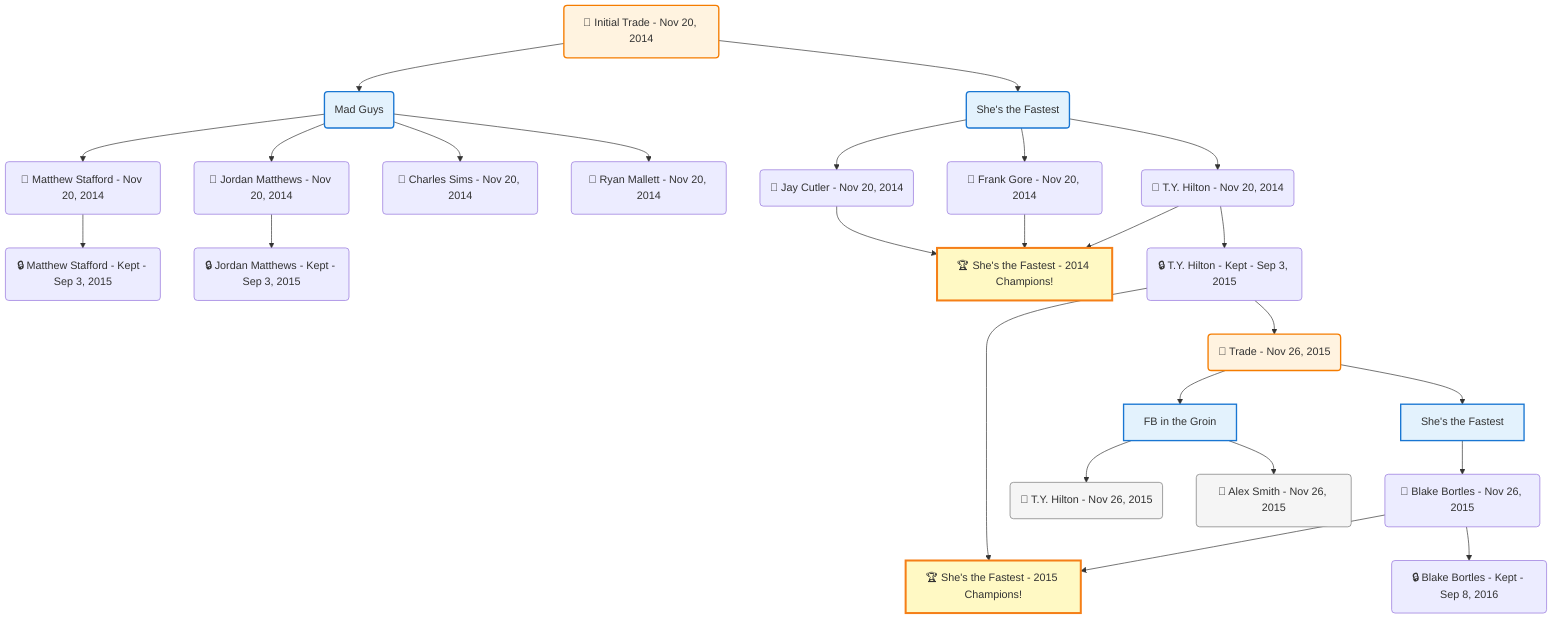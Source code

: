 flowchart TD

    TRADE_MAIN("🔄 Initial Trade - Nov 20, 2014")
    TEAM_1("Mad Guys")
    TEAM_2("She's the Fastest")
    NODE_2f1c54b7-79b1-42ba-86be-368f9df9f8b8("🔄 Matthew Stafford - Nov 20, 2014")
    NODE_e11af067-6a7b-4c47-85b7-e5a2c3d23008("🔒 Matthew Stafford - Kept - Sep 3, 2015")
    NODE_2215c458-b5ef-4a39-ac64-9cdaf1009882("🔄 Jordan Matthews - Nov 20, 2014")
    NODE_80e8bbc0-18c8-4a2e-81a4-ce6146f50db7("🔒 Jordan Matthews - Kept - Sep 3, 2015")
    NODE_895daed7-a1a7-442a-bd0e-a77576099400("🔄 Jay Cutler - Nov 20, 2014")
    CHAMP_4449259f-64af-44fd-9235-1facc0926234_2014["🏆 She's the Fastest - 2014 Champions!"]
    NODE_eab7f6ea-bcc2-4538-9d5e-a8479a76eacc("🔄 Frank Gore - Nov 20, 2014")
    NODE_b249b045-4e64-4783-b84d-a9c8a0eb5b47("🔄 T.Y. Hilton - Nov 20, 2014")
    NODE_4270cdd0-d934-4925-a55d-68669dff2a08("🔒 T.Y. Hilton - Kept - Sep 3, 2015")
    CHAMP_4449259f-64af-44fd-9235-1facc0926234_2015["🏆 She's the Fastest - 2015 Champions!"]
    TRADE_9d0f1444-426c-46c3-a54b-120357805d45_3("🔄 Trade - Nov 26, 2015")
    TEAM_f483ecf1-cd17-4991-854b-e52dfc957b45_4["FB in the Groin"]
    NODE_c1c08c0f-eff3-4159-98fe-478bf04f82ba("🔄 T.Y. Hilton - Nov 26, 2015")
    NODE_44dbebca-f23f-480d-bd24-89e8e0380788("🔄 Alex Smith - Nov 26, 2015")
    TEAM_4449259f-64af-44fd-9235-1facc0926234_5["She's the Fastest"]
    NODE_a09f5579-b9e8-4c33-8b6b-6ddb25a8392a("🔄 Blake Bortles - Nov 26, 2015")
    NODE_c0189ab0-4f28-44f2-8b72-ef3b03205b1b("🔒 Blake Bortles - Kept - Sep 8, 2016")
    NODE_10a1599e-35fd-4ee2-ba67-ebaedc077a9c("🔄 Charles Sims - Nov 20, 2014")
    NODE_9762ce52-b8af-4f54-b51b-f4694eaf83ba("🔄 Ryan Mallett - Nov 20, 2014")

    TRADE_MAIN --> TEAM_1
    TRADE_MAIN --> TEAM_2
    TEAM_1 --> NODE_2f1c54b7-79b1-42ba-86be-368f9df9f8b8
    NODE_2f1c54b7-79b1-42ba-86be-368f9df9f8b8 --> NODE_e11af067-6a7b-4c47-85b7-e5a2c3d23008
    TEAM_1 --> NODE_2215c458-b5ef-4a39-ac64-9cdaf1009882
    NODE_2215c458-b5ef-4a39-ac64-9cdaf1009882 --> NODE_80e8bbc0-18c8-4a2e-81a4-ce6146f50db7
    TEAM_2 --> NODE_895daed7-a1a7-442a-bd0e-a77576099400
    NODE_895daed7-a1a7-442a-bd0e-a77576099400 --> CHAMP_4449259f-64af-44fd-9235-1facc0926234_2014
    TEAM_2 --> NODE_eab7f6ea-bcc2-4538-9d5e-a8479a76eacc
    NODE_eab7f6ea-bcc2-4538-9d5e-a8479a76eacc --> CHAMP_4449259f-64af-44fd-9235-1facc0926234_2014
    TEAM_2 --> NODE_b249b045-4e64-4783-b84d-a9c8a0eb5b47
    NODE_b249b045-4e64-4783-b84d-a9c8a0eb5b47 --> CHAMP_4449259f-64af-44fd-9235-1facc0926234_2014
    NODE_b249b045-4e64-4783-b84d-a9c8a0eb5b47 --> NODE_4270cdd0-d934-4925-a55d-68669dff2a08
    NODE_4270cdd0-d934-4925-a55d-68669dff2a08 --> CHAMP_4449259f-64af-44fd-9235-1facc0926234_2015
    NODE_4270cdd0-d934-4925-a55d-68669dff2a08 --> TRADE_9d0f1444-426c-46c3-a54b-120357805d45_3
    TRADE_9d0f1444-426c-46c3-a54b-120357805d45_3 --> TEAM_f483ecf1-cd17-4991-854b-e52dfc957b45_4
    TEAM_f483ecf1-cd17-4991-854b-e52dfc957b45_4 --> NODE_c1c08c0f-eff3-4159-98fe-478bf04f82ba
    TEAM_f483ecf1-cd17-4991-854b-e52dfc957b45_4 --> NODE_44dbebca-f23f-480d-bd24-89e8e0380788
    TRADE_9d0f1444-426c-46c3-a54b-120357805d45_3 --> TEAM_4449259f-64af-44fd-9235-1facc0926234_5
    TEAM_4449259f-64af-44fd-9235-1facc0926234_5 --> NODE_a09f5579-b9e8-4c33-8b6b-6ddb25a8392a
    NODE_a09f5579-b9e8-4c33-8b6b-6ddb25a8392a --> CHAMP_4449259f-64af-44fd-9235-1facc0926234_2015
    NODE_a09f5579-b9e8-4c33-8b6b-6ddb25a8392a --> NODE_c0189ab0-4f28-44f2-8b72-ef3b03205b1b
    TEAM_1 --> NODE_10a1599e-35fd-4ee2-ba67-ebaedc077a9c
    TEAM_1 --> NODE_9762ce52-b8af-4f54-b51b-f4694eaf83ba

    %% Node styling
    classDef teamNode fill:#e3f2fd,stroke:#1976d2,stroke-width:2px
    classDef tradeNode fill:#fff3e0,stroke:#f57c00,stroke-width:2px
    classDef playerNode fill:#f3e5f5,stroke:#7b1fa2,stroke-width:1px
    classDef nonRootPlayerNode fill:#f5f5f5,stroke:#757575,stroke-width:1px
    classDef endNode fill:#ffebee,stroke:#c62828,stroke-width:2px
    classDef waiverNode fill:#e8f5e8,stroke:#388e3c,stroke-width:2px
    classDef championshipNode fill:#fff9c4,stroke:#f57f17,stroke-width:3px

    class TEAM_1,TEAM_2,TEAM_f483ecf1-cd17-4991-854b-e52dfc957b45_4,TEAM_4449259f-64af-44fd-9235-1facc0926234_5 teamNode
    class CHAMP_4449259f-64af-44fd-9235-1facc0926234_2014,CHAMP_4449259f-64af-44fd-9235-1facc0926234_2015 championshipNode
    class NODE_c1c08c0f-eff3-4159-98fe-478bf04f82ba,NODE_44dbebca-f23f-480d-bd24-89e8e0380788 nonRootPlayerNode
    class TRADE_MAIN,TRADE_9d0f1444-426c-46c3-a54b-120357805d45_3 tradeNode